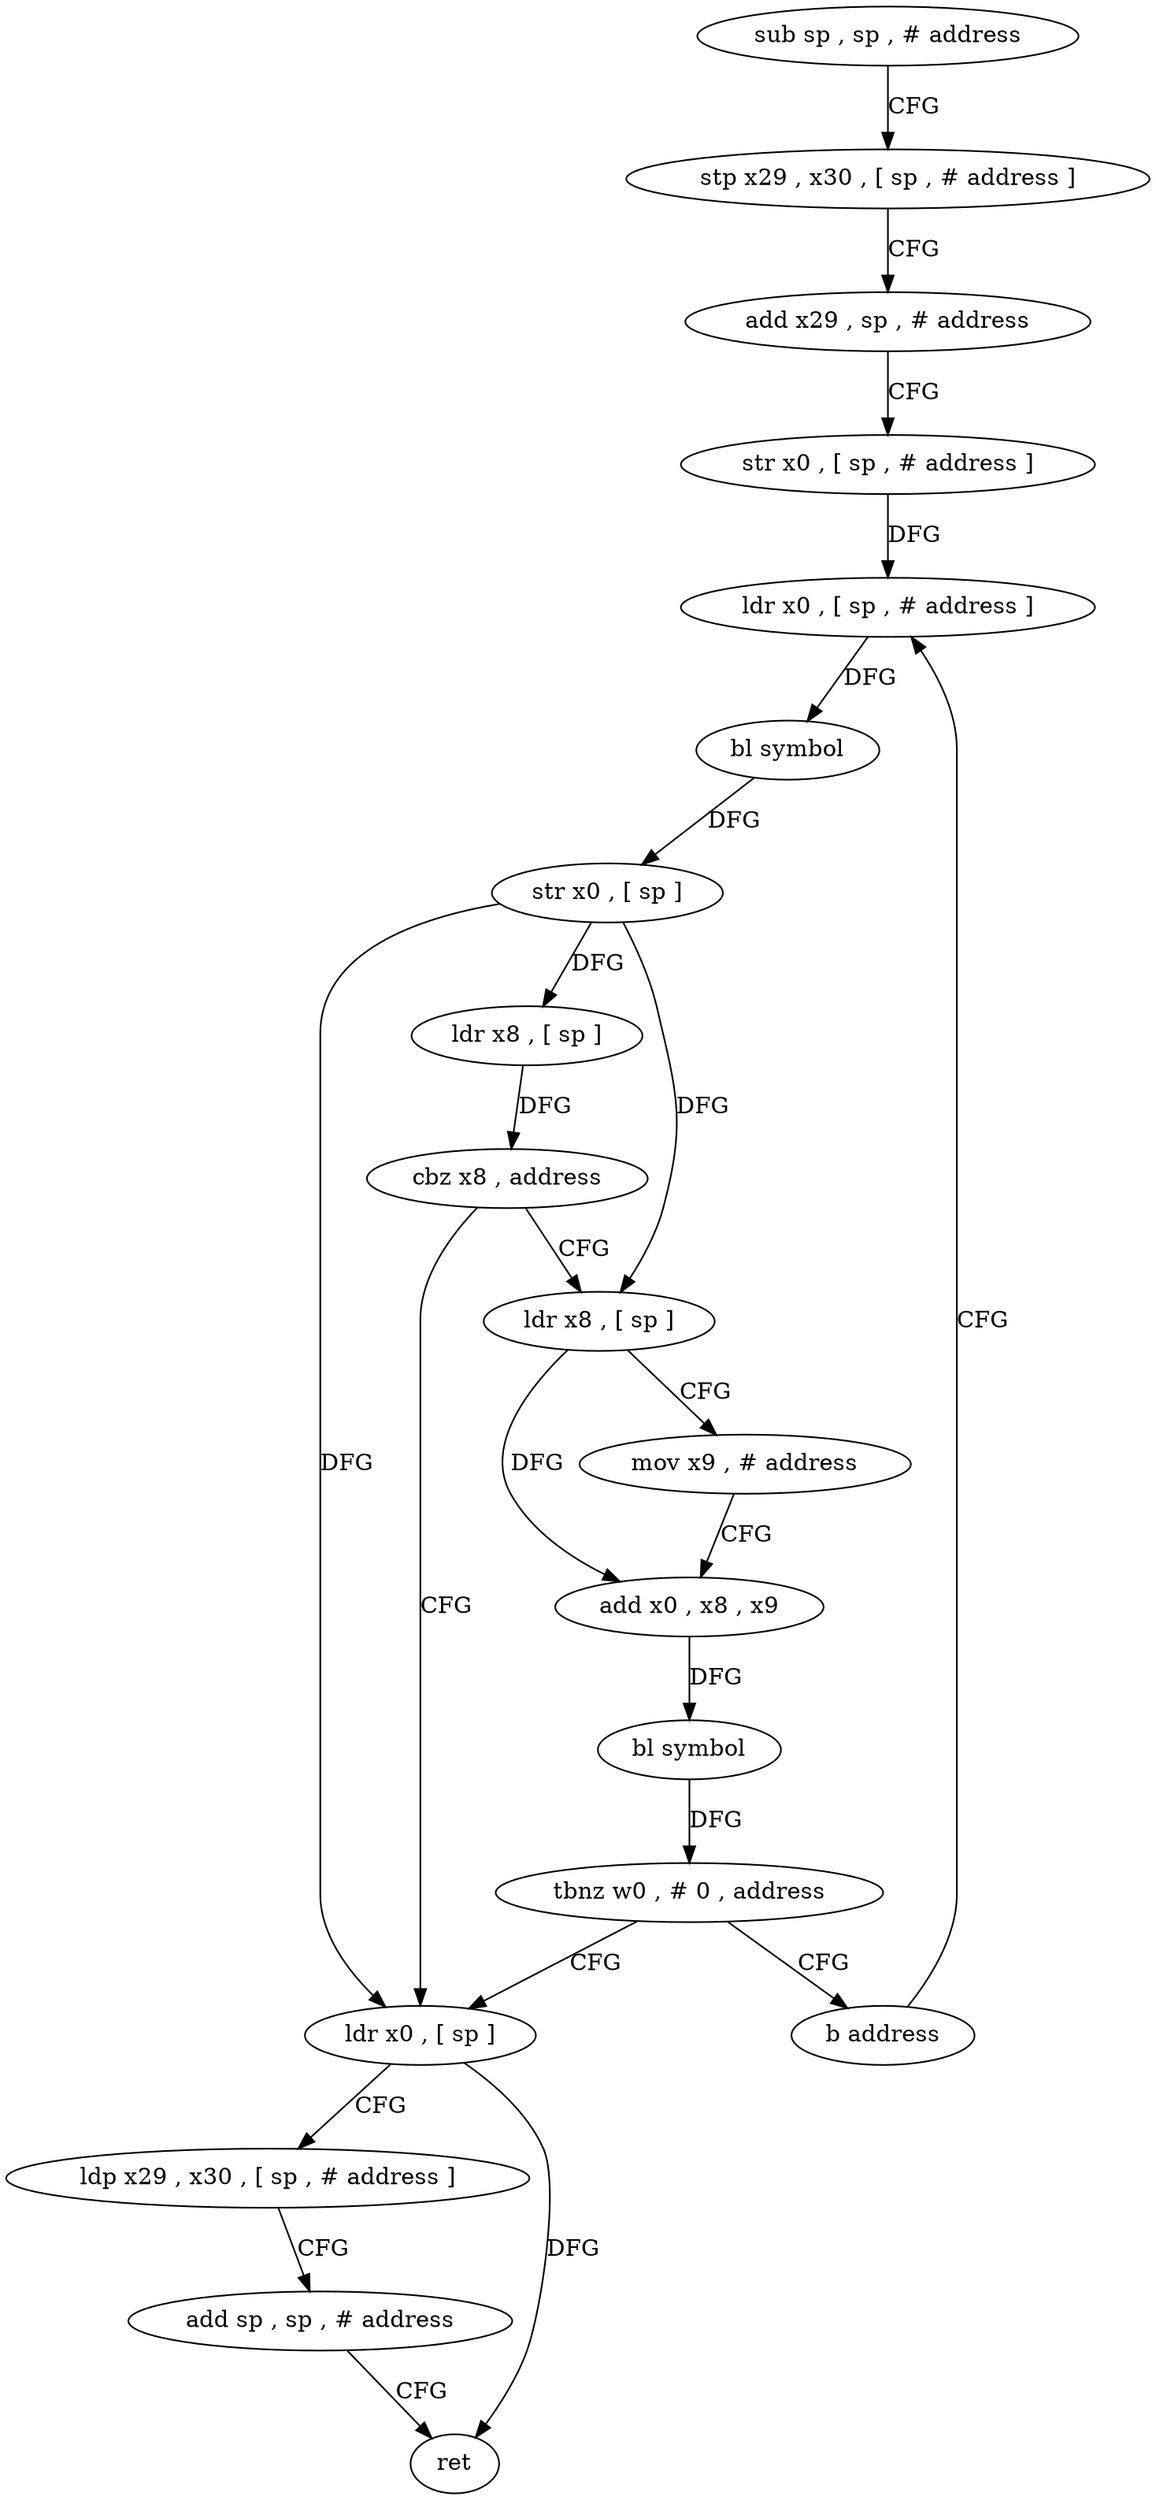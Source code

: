 digraph "func" {
"4213792" [label = "sub sp , sp , # address" ]
"4213796" [label = "stp x29 , x30 , [ sp , # address ]" ]
"4213800" [label = "add x29 , sp , # address" ]
"4213804" [label = "str x0 , [ sp , # address ]" ]
"4213808" [label = "ldr x0 , [ sp , # address ]" ]
"4213848" [label = "ldr x0 , [ sp ]" ]
"4213852" [label = "ldp x29 , x30 , [ sp , # address ]" ]
"4213856" [label = "add sp , sp , # address" ]
"4213860" [label = "ret" ]
"4213828" [label = "ldr x8 , [ sp ]" ]
"4213832" [label = "mov x9 , # address" ]
"4213836" [label = "add x0 , x8 , x9" ]
"4213840" [label = "bl symbol" ]
"4213844" [label = "tbnz w0 , # 0 , address" ]
"4213864" [label = "b address" ]
"4213812" [label = "bl symbol" ]
"4213816" [label = "str x0 , [ sp ]" ]
"4213820" [label = "ldr x8 , [ sp ]" ]
"4213824" [label = "cbz x8 , address" ]
"4213792" -> "4213796" [ label = "CFG" ]
"4213796" -> "4213800" [ label = "CFG" ]
"4213800" -> "4213804" [ label = "CFG" ]
"4213804" -> "4213808" [ label = "DFG" ]
"4213808" -> "4213812" [ label = "DFG" ]
"4213848" -> "4213852" [ label = "CFG" ]
"4213848" -> "4213860" [ label = "DFG" ]
"4213852" -> "4213856" [ label = "CFG" ]
"4213856" -> "4213860" [ label = "CFG" ]
"4213828" -> "4213832" [ label = "CFG" ]
"4213828" -> "4213836" [ label = "DFG" ]
"4213832" -> "4213836" [ label = "CFG" ]
"4213836" -> "4213840" [ label = "DFG" ]
"4213840" -> "4213844" [ label = "DFG" ]
"4213844" -> "4213864" [ label = "CFG" ]
"4213844" -> "4213848" [ label = "CFG" ]
"4213864" -> "4213808" [ label = "CFG" ]
"4213812" -> "4213816" [ label = "DFG" ]
"4213816" -> "4213820" [ label = "DFG" ]
"4213816" -> "4213848" [ label = "DFG" ]
"4213816" -> "4213828" [ label = "DFG" ]
"4213820" -> "4213824" [ label = "DFG" ]
"4213824" -> "4213848" [ label = "CFG" ]
"4213824" -> "4213828" [ label = "CFG" ]
}
